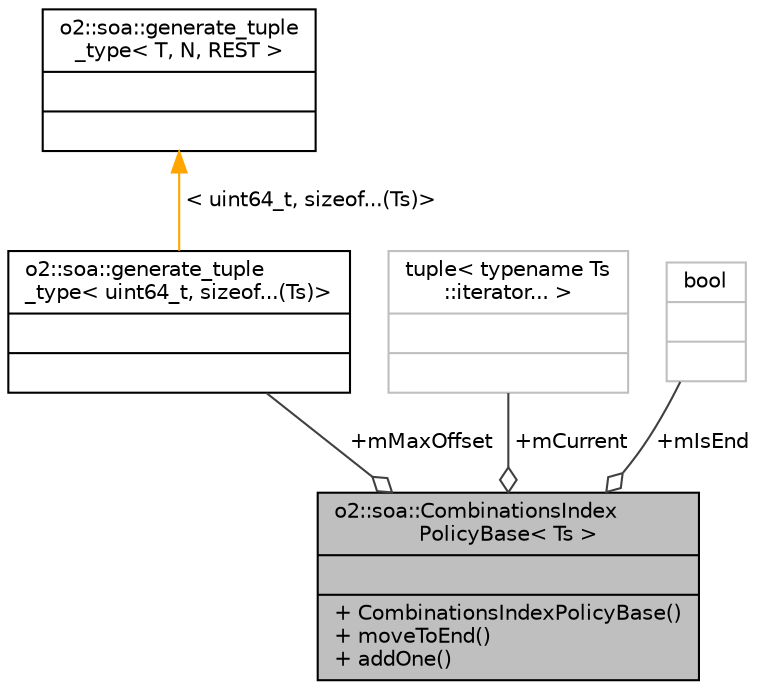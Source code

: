 digraph "o2::soa::CombinationsIndexPolicyBase&lt; Ts &gt;"
{
 // INTERACTIVE_SVG=YES
  bgcolor="transparent";
  edge [fontname="Helvetica",fontsize="10",labelfontname="Helvetica",labelfontsize="10"];
  node [fontname="Helvetica",fontsize="10",shape=record];
  Node8 [label="{o2::soa::CombinationsIndex\lPolicyBase\< Ts \>\n||+ CombinationsIndexPolicyBase()\l+ moveToEnd()\l+ addOne()\l}",height=0.2,width=0.4,color="black", fillcolor="grey75", style="filled", fontcolor="black"];
  Node9 -> Node8 [color="grey25",fontsize="10",style="solid",label=" +mMaxOffset" ,arrowhead="odiamond",fontname="Helvetica"];
  Node9 [label="{o2::soa::generate_tuple\l_type\< uint64_t, sizeof...(Ts)\>\n||}",height=0.2,width=0.4,color="black",URL="$d7/d86/structo2_1_1soa_1_1generate__tuple__type.html"];
  Node10 -> Node9 [dir="back",color="orange",fontsize="10",style="solid",label=" \< uint64_t, sizeof...(Ts)\>" ,fontname="Helvetica"];
  Node10 [label="{o2::soa::generate_tuple\l_type\< T, N, REST \>\n||}",height=0.2,width=0.4,color="black",URL="$d7/d86/structo2_1_1soa_1_1generate__tuple__type.html"];
  Node11 -> Node8 [color="grey25",fontsize="10",style="solid",label=" +mCurrent" ,arrowhead="odiamond",fontname="Helvetica"];
  Node11 [label="{tuple\< typename Ts\l::iterator... \>\n||}",height=0.2,width=0.4,color="grey75"];
  Node12 -> Node8 [color="grey25",fontsize="10",style="solid",label=" +mIsEnd" ,arrowhead="odiamond",fontname="Helvetica"];
  Node12 [label="{bool\n||}",height=0.2,width=0.4,color="grey75"];
}
